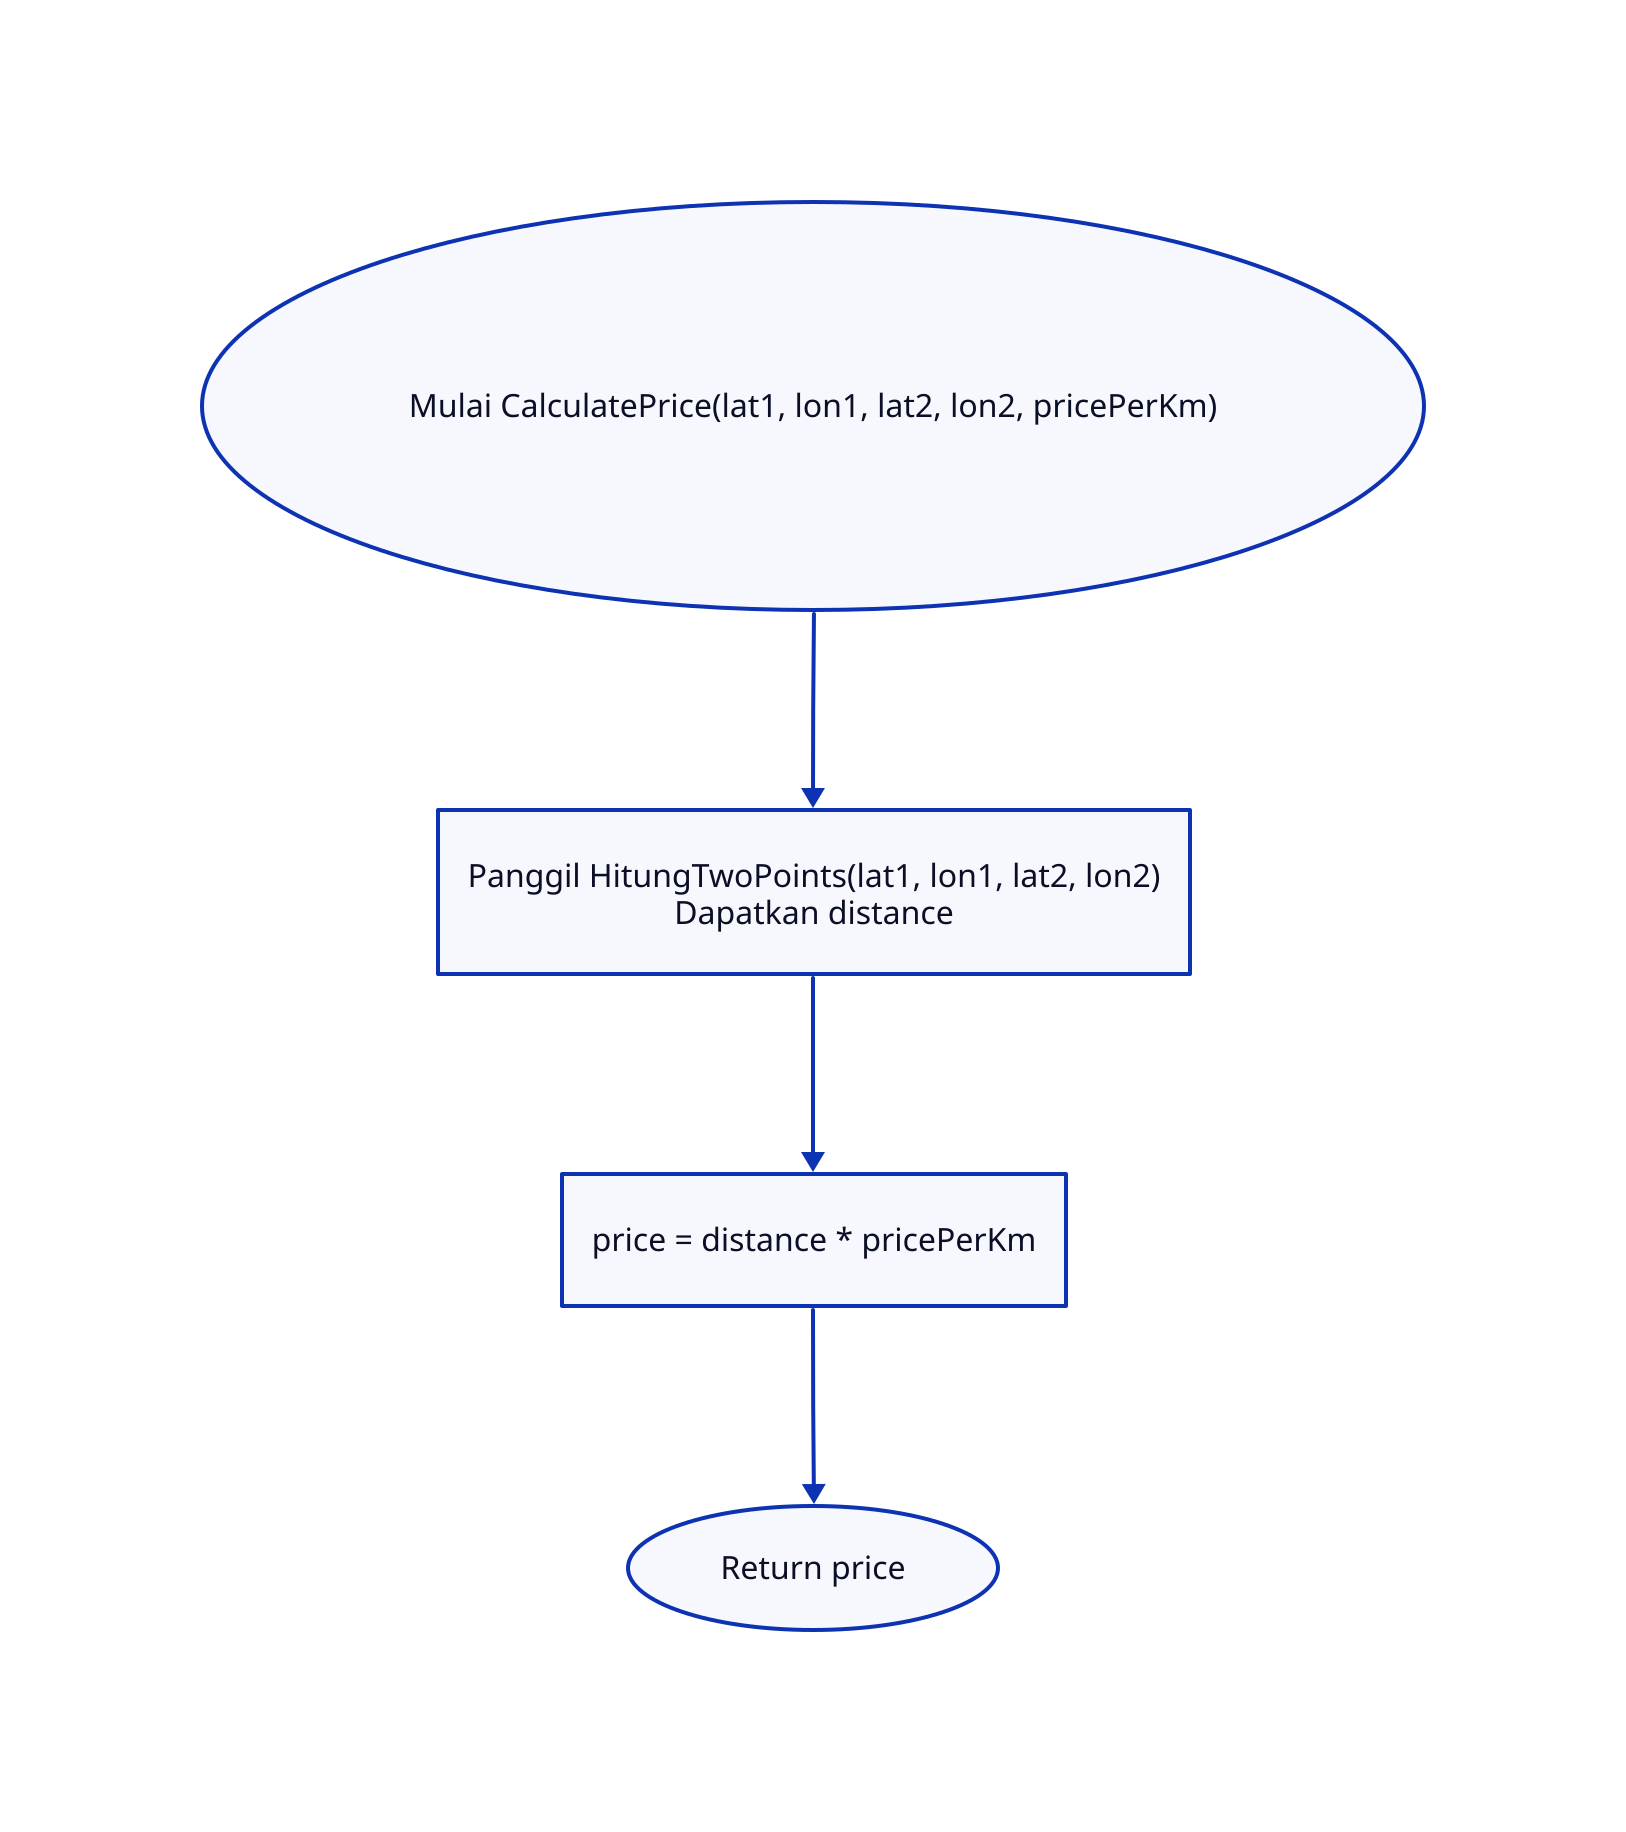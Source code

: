direction: down

start: "Mulai CalculatePrice(lat1, lon1, lat2, lon2, pricePerKm)" {
  shape: oval
}

callDistance: "Panggil HitungTwoPoints(lat1, lon1, lat2, lon2)\nDapatkan distance" {
  shape: rectangle
}

calcPrice: "price = distance * pricePerKm" {
  shape: rectangle
}

returnPrice: "Return price" {
  shape: oval
}

start -> callDistance -> calcPrice -> returnPrice
